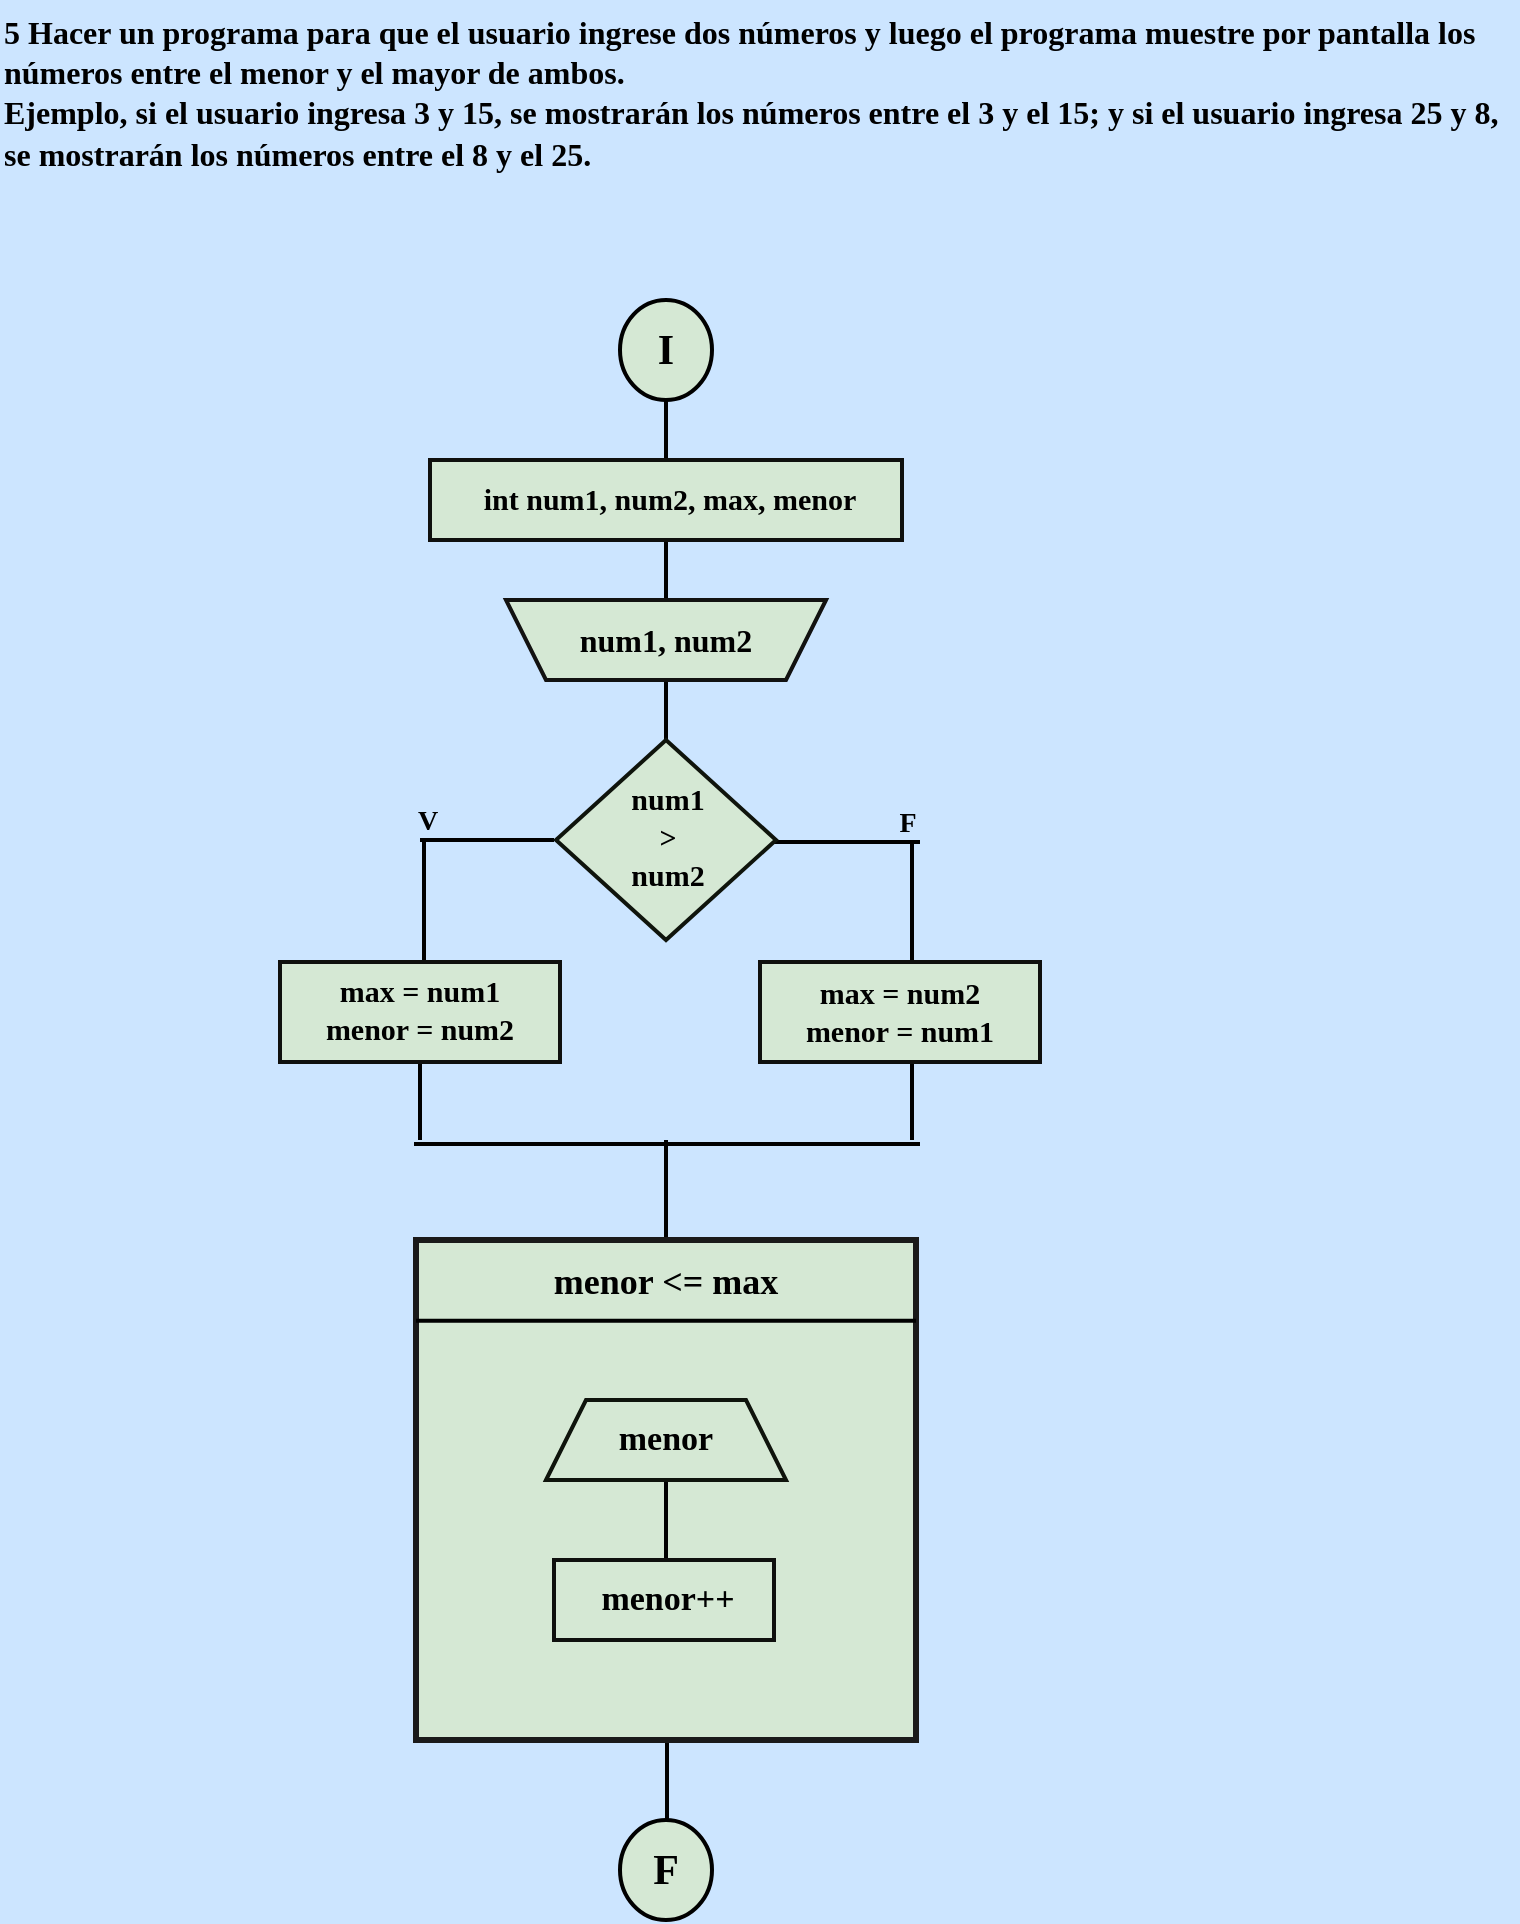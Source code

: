 <mxfile version="24.2.5" type="device">
  <diagram name="Página-1" id="ZIZXABrcDW0JbREKs7rB">
    <mxGraphModel dx="1420" dy="830" grid="1" gridSize="10" guides="1" tooltips="1" connect="1" arrows="1" fold="1" page="1" pageScale="1" pageWidth="827" pageHeight="1169" background="#CCE5FF" math="0" shadow="0">
      <root>
        <mxCell id="0" />
        <mxCell id="1" parent="0" />
        <mxCell id="qbTBAQ023xAR1wL4dDzm-1" value="&lt;b style=&quot;font-size: 16px;&quot;&gt;&lt;font style=&quot;font-size: 16px;&quot; color=&quot;#000000&quot; face=&quot;Comic Sans MS&quot;&gt;5 Hacer un programa para que el usuario ingrese dos números y luego el programa muestre por pantalla los números entre el menor y el mayor de ambos.&amp;nbsp;&lt;/font&gt;&lt;/b&gt;&lt;div&gt;&lt;b style=&quot;font-size: 16px;&quot;&gt;&lt;font style=&quot;font-size: 16px;&quot; color=&quot;#000000&quot; face=&quot;Comic Sans MS&quot;&gt;Ejemplo, si el usuario ingresa 3 y 15, se mostrarán los números entre el 3 y el 15; y si el usuario ingresa 25 y 8, se mostrarán los números entre el 8 y el 25.&lt;/font&gt;&lt;/b&gt;&lt;/div&gt;" style="text;whiteSpace=wrap;html=1;fontFamily=Architects Daughter;fontSource=https%3A%2F%2Ffonts.googleapis.com%2Fcss%3Ffamily%3DArchitects%2BDaughter;" vertex="1" parent="1">
          <mxGeometry x="50" y="10" width="759" height="100" as="geometry" />
        </mxCell>
        <mxCell id="qbTBAQ023xAR1wL4dDzm-27" value="" style="group;aspect=fixed;strokeWidth=2;strokeColor=#080808;fillColor=none;container=0;" vertex="1" connectable="0" parent="1">
          <mxGeometry x="258" y="630" width="250" height="250" as="geometry" />
        </mxCell>
        <mxCell id="qbTBAQ023xAR1wL4dDzm-39" value="" style="line;strokeWidth=2;direction=south;html=1;hachureGap=4;fontFamily=Architects Daughter;fontSource=https://fonts.googleapis.com/css?family=Architects+Daughter;strokeColor=#000000;container=0;" vertex="1" parent="1">
          <mxGeometry x="378" y="280" width="10" height="30" as="geometry" />
        </mxCell>
        <mxCell id="qbTBAQ023xAR1wL4dDzm-40" value="" style="line;strokeWidth=2;direction=south;html=1;hachureGap=4;fontFamily=Architects Daughter;fontSource=https://fonts.googleapis.com/css?family=Architects+Daughter;strokeColor=#000000;container=0;" vertex="1" parent="1">
          <mxGeometry x="378" y="210" width="10" height="30" as="geometry" />
        </mxCell>
        <mxCell id="qbTBAQ023xAR1wL4dDzm-41" value="" style="line;strokeWidth=2;direction=south;html=1;hachureGap=4;fontFamily=Architects Daughter;fontSource=https://fonts.googleapis.com/css?family=Architects+Daughter;strokeColor=#000000;container=0;" vertex="1" parent="1">
          <mxGeometry x="378" y="350" width="10" height="30" as="geometry" />
        </mxCell>
        <mxCell id="qbTBAQ023xAR1wL4dDzm-42" value="" style="line;strokeWidth=2;direction=south;html=1;hachureGap=4;fontFamily=Architects Daughter;fontSource=https://fonts.googleapis.com/css?family=Architects+Daughter;strokeColor=#000000;container=0;" vertex="1" parent="1">
          <mxGeometry x="255" y="541" width="10" height="39" as="geometry" />
        </mxCell>
        <mxCell id="qbTBAQ023xAR1wL4dDzm-44" value="" style="line;strokeWidth=2;direction=south;html=1;hachureGap=4;fontFamily=Architects Daughter;fontSource=https://fonts.googleapis.com/css?family=Architects+Daughter;strokeColor=#000000;container=0;" vertex="1" parent="1">
          <mxGeometry x="378" y="580" width="10" height="50" as="geometry" />
        </mxCell>
        <mxCell id="qbTBAQ023xAR1wL4dDzm-45" value="" style="line;strokeWidth=2;direction=south;html=1;hachureGap=4;fontFamily=Architects Daughter;fontSource=https://fonts.googleapis.com/css?family=Architects+Daughter;strokeColor=#000000;container=0;" vertex="1" parent="1">
          <mxGeometry x="501" y="541" width="10" height="39" as="geometry" />
        </mxCell>
        <mxCell id="qbTBAQ023xAR1wL4dDzm-46" value="" style="line;strokeWidth=2;direction=south;html=1;hachureGap=4;fontFamily=Architects Daughter;fontSource=https://fonts.googleapis.com/css?family=Architects+Daughter;strokeColor=#000000;container=0;" vertex="1" parent="1">
          <mxGeometry x="501" y="430" width="10" height="60" as="geometry" />
        </mxCell>
        <mxCell id="qbTBAQ023xAR1wL4dDzm-47" value="" style="line;strokeWidth=2;direction=south;html=1;hachureGap=4;fontFamily=Architects Daughter;fontSource=https://fonts.googleapis.com/css?family=Architects+Daughter;strokeColor=#000000;container=0;" vertex="1" parent="1">
          <mxGeometry x="257" y="430" width="10" height="60" as="geometry" />
        </mxCell>
        <mxCell id="qbTBAQ023xAR1wL4dDzm-49" value="" style="line;strokeWidth=2;html=1;perimeter=backbonePerimeter;points=[];outlineConnect=0;hachureGap=4;fontFamily=Architects Daughter;fontSource=https://fonts.googleapis.com/css?family=Architects+Daughter;strokeColor=#000000;container=0;" vertex="1" parent="1">
          <mxGeometry x="260" y="425" width="67" height="10" as="geometry" />
        </mxCell>
        <mxCell id="qbTBAQ023xAR1wL4dDzm-50" value="" style="line;strokeWidth=2;html=1;perimeter=backbonePerimeter;points=[];outlineConnect=0;hachureGap=4;fontFamily=Architects Daughter;fontSource=https://fonts.googleapis.com/css?family=Architects+Daughter;strokeColor=#000000;container=0;" vertex="1" parent="1">
          <mxGeometry x="437" y="426" width="73" height="10" as="geometry" />
        </mxCell>
        <mxCell id="qbTBAQ023xAR1wL4dDzm-52" value="" style="line;strokeWidth=2;html=1;perimeter=backbonePerimeter;points=[];outlineConnect=0;hachureGap=4;fontFamily=Architects Daughter;fontSource=https://fonts.googleapis.com/css?family=Architects+Daughter;strokeColor=#000000;container=0;" vertex="1" parent="1">
          <mxGeometry x="257" y="577" width="253" height="10" as="geometry" />
        </mxCell>
        <mxCell id="qbTBAQ023xAR1wL4dDzm-57" value="" style="line;strokeWidth=2;direction=south;html=1;hachureGap=4;fontFamily=Architects Daughter;fontSource=https://fonts.googleapis.com/css?family=Architects+Daughter;strokeColor=#000000;container=0;" vertex="1" parent="1">
          <mxGeometry x="378.5" y="880" width="10" height="40" as="geometry" />
        </mxCell>
        <mxCell id="qbTBAQ023xAR1wL4dDzm-59" value="&lt;b&gt;&lt;font color=&quot;#000000&quot; style=&quot;font-size: 14px;&quot; face=&quot;Comic Sans MS&quot;&gt;V&lt;/font&gt;&lt;/b&gt;" style="text;strokeColor=none;align=center;fillColor=none;html=1;verticalAlign=middle;whiteSpace=wrap;rounded=0;fontFamily=Architects Daughter;fontSource=https%3A%2F%2Ffonts.googleapis.com%2Fcss%3Ffamily%3DArchitects%2BDaughter;container=0;" vertex="1" parent="1">
          <mxGeometry x="244" y="406" width="40" height="30" as="geometry" />
        </mxCell>
        <mxCell id="qbTBAQ023xAR1wL4dDzm-60" value="&lt;b&gt;&lt;font color=&quot;#000000&quot; style=&quot;font-size: 14px;&quot; face=&quot;Comic Sans MS&quot;&gt;F&lt;/font&gt;&lt;/b&gt;" style="text;strokeColor=none;align=center;fillColor=none;html=1;verticalAlign=middle;whiteSpace=wrap;rounded=0;fontFamily=Architects Daughter;fontSource=https://fonts.googleapis.com/css?family=Architects+Daughter;container=0;" vertex="1" parent="1">
          <mxGeometry x="479" y="402" width="50" height="40" as="geometry" />
        </mxCell>
        <mxCell id="qbTBAQ023xAR1wL4dDzm-2" value="" style="strokeWidth=2;html=1;shape=mxgraph.flowchart.start_2;whiteSpace=wrap;rounded=0;labelBackgroundColor=none;strokeColor=#000000;align=center;verticalAlign=middle;fontFamily=Helvetica;fontSize=12;fontColor=default;fillColor=#d5e8d4;container=0;" vertex="1" parent="1">
          <mxGeometry x="360" y="160" width="46" height="50" as="geometry" />
        </mxCell>
        <mxCell id="qbTBAQ023xAR1wL4dDzm-4" value="&lt;b&gt;&lt;font style=&quot;font-size: 21px;&quot; color=&quot;#000000&quot; face=&quot;Comic Sans MS&quot;&gt;I&lt;/font&gt;&lt;/b&gt;" style="text;strokeColor=none;align=center;fillColor=none;html=1;verticalAlign=middle;whiteSpace=wrap;rounded=0;fontFamily=Architects Daughter;fontSource=https%3A%2F%2Ffonts.googleapis.com%2Fcss%3Ffamily%3DArchitects%2BDaughter;container=0;" vertex="1" parent="1">
          <mxGeometry x="363" y="165" width="40" height="40" as="geometry" />
        </mxCell>
        <mxCell id="qbTBAQ023xAR1wL4dDzm-3" value="" style="strokeWidth=2;html=1;shape=mxgraph.flowchart.start_2;whiteSpace=wrap;rounded=0;labelBackgroundColor=none;strokeColor=#000000;align=center;verticalAlign=middle;fontFamily=Helvetica;fontSize=12;fontColor=default;fillColor=#d5e8d4;container=0;" vertex="1" parent="1">
          <mxGeometry x="360" y="920" width="46" height="50" as="geometry" />
        </mxCell>
        <mxCell id="qbTBAQ023xAR1wL4dDzm-5" value="&lt;b&gt;&lt;font style=&quot;font-size: 21px;&quot; color=&quot;#000000&quot; face=&quot;Comic Sans MS&quot;&gt;F&lt;/font&gt;&lt;/b&gt;" style="text;strokeColor=none;align=center;fillColor=none;html=1;verticalAlign=middle;whiteSpace=wrap;rounded=0;fontFamily=Architects Daughter;fontSource=https://fonts.googleapis.com/css?family=Architects+Daughter;container=0;" vertex="1" parent="1">
          <mxGeometry x="363" y="925" width="40" height="40" as="geometry" />
        </mxCell>
        <mxCell id="qbTBAQ023xAR1wL4dDzm-8" value="" style="rounded=0;whiteSpace=wrap;html=1;labelBackgroundColor=none;strokeColor=#0f100e;strokeWidth=2;align=center;verticalAlign=middle;fontFamily=Helvetica;fontSize=12;fontColor=default;fillColor=#d5e8d4;container=0;" vertex="1" parent="1">
          <mxGeometry x="265" y="240" width="236" height="40" as="geometry" />
        </mxCell>
        <mxCell id="qbTBAQ023xAR1wL4dDzm-9" value="&lt;font size=&quot;1&quot; face=&quot;Comic Sans MS&quot; color=&quot;#000000&quot;&gt;&lt;b style=&quot;font-size: 15px;&quot;&gt;int num1, num2, max, menor&lt;/b&gt;&lt;/font&gt;" style="text;strokeColor=none;align=center;fillColor=none;html=1;verticalAlign=middle;whiteSpace=wrap;rounded=0;fontFamily=Architects Daughter;fontSource=https%3A%2F%2Ffonts.googleapis.com%2Fcss%3Ffamily%3DArchitects%2BDaughter;container=0;" vertex="1" parent="1">
          <mxGeometry x="279" y="250" width="212" height="20" as="geometry" />
        </mxCell>
        <mxCell id="qbTBAQ023xAR1wL4dDzm-14" value="" style="shape=trapezoid;perimeter=trapezoidPerimeter;whiteSpace=wrap;html=1;fixedSize=1;rounded=0;labelBackgroundColor=none;strokeColor=#121211;strokeWidth=2;align=center;verticalAlign=middle;fontFamily=Helvetica;fontSize=12;fontColor=default;fillColor=#d5e8d4;direction=west;container=0;" vertex="1" parent="1">
          <mxGeometry x="303" y="310" width="160" height="40" as="geometry">
            <mxRectangle x="-1020" y="-650" width="50" height="40" as="alternateBounds" />
          </mxGeometry>
        </mxCell>
        <mxCell id="qbTBAQ023xAR1wL4dDzm-15" value="&lt;b&gt;&lt;font color=&quot;#000000&quot; style=&quot;font-size: 16px;&quot; face=&quot;Comic Sans MS&quot;&gt;num1, num2&lt;/font&gt;&lt;/b&gt;" style="text;strokeColor=none;align=center;fillColor=none;html=1;verticalAlign=middle;whiteSpace=wrap;rounded=0;fontFamily=Architects Daughter;fontSource=https%3A%2F%2Ffonts.googleapis.com%2Fcss%3Ffamily%3DArchitects%2BDaughter;container=0;" vertex="1" parent="1">
          <mxGeometry x="323" y="315" width="120" height="30" as="geometry" />
        </mxCell>
        <mxCell id="qbTBAQ023xAR1wL4dDzm-13" value="" style="rhombus;whiteSpace=wrap;html=1;rounded=0;labelBackgroundColor=none;strokeColor=#0F140C;strokeWidth=2;align=center;verticalAlign=middle;fontFamily=Helvetica;fontSize=12;fontColor=default;fillColor=#d5e8d4;container=0;" vertex="1" parent="1">
          <mxGeometry x="328" y="380" width="110" height="100" as="geometry" />
        </mxCell>
        <mxCell id="qbTBAQ023xAR1wL4dDzm-19" value="&lt;b style=&quot;font-size: 15px;&quot;&gt;&lt;font color=&quot;#000000&quot; style=&quot;font-size: 15px;&quot; face=&quot;Comic Sans MS&quot;&gt;num1&lt;/font&gt;&lt;/b&gt;&lt;div style=&quot;font-size: 15px;&quot;&gt;&lt;b style=&quot;background-color: initial;&quot;&gt;&lt;font color=&quot;#000000&quot; style=&quot;font-size: 15px;&quot; face=&quot;Comic Sans MS&quot;&gt;&amp;gt;&lt;/font&gt;&lt;/b&gt;&lt;div&gt;&lt;div&gt;&lt;b&gt;&lt;font color=&quot;#000000&quot; style=&quot;font-size: 15px;&quot; face=&quot;Comic Sans MS&quot;&gt;num2&lt;/font&gt;&lt;/b&gt;&lt;/div&gt;&lt;/div&gt;&lt;/div&gt;" style="text;strokeColor=none;align=center;fillColor=none;html=1;verticalAlign=middle;whiteSpace=wrap;rounded=0;fontFamily=Architects Daughter;fontSource=https://fonts.googleapis.com/css?family=Architects+Daughter;container=0;" vertex="1" parent="1">
          <mxGeometry x="359" y="399" width="50" height="60" as="geometry" />
        </mxCell>
        <mxCell id="qbTBAQ023xAR1wL4dDzm-21" value="" style="rounded=0;whiteSpace=wrap;html=1;labelBackgroundColor=none;strokeColor=#0f100e;strokeWidth=2;align=center;verticalAlign=middle;fontFamily=Helvetica;fontSize=12;fontColor=default;fillColor=#d5e8d4;container=0;" vertex="1" parent="1">
          <mxGeometry x="190" y="491" width="140" height="50" as="geometry" />
        </mxCell>
        <mxCell id="qbTBAQ023xAR1wL4dDzm-23" value="&lt;b&gt;&lt;font style=&quot;font-size: 15px;&quot; color=&quot;#000000&quot; face=&quot;Comic Sans MS&quot;&gt;max = num1&lt;/font&gt;&lt;/b&gt;&lt;div&gt;&lt;b&gt;&lt;font style=&quot;font-size: 15px;&quot; color=&quot;#000000&quot; face=&quot;Comic Sans MS&quot;&gt;menor = num2&lt;/font&gt;&lt;/b&gt;&lt;/div&gt;" style="text;strokeColor=none;align=center;fillColor=none;html=1;verticalAlign=middle;whiteSpace=wrap;rounded=0;fontFamily=Architects Daughter;fontSource=https%3A%2F%2Ffonts.googleapis.com%2Fcss%3Ffamily%3DArchitects%2BDaughter;container=0;" vertex="1" parent="1">
          <mxGeometry x="200" y="490" width="120" height="50" as="geometry" />
        </mxCell>
        <mxCell id="qbTBAQ023xAR1wL4dDzm-22" value="" style="rounded=0;whiteSpace=wrap;html=1;labelBackgroundColor=none;strokeColor=#0f100e;strokeWidth=2;align=center;verticalAlign=middle;fontFamily=Helvetica;fontSize=12;fontColor=default;fillColor=#d5e8d4;container=0;" vertex="1" parent="1">
          <mxGeometry x="430" y="491" width="140" height="50" as="geometry" />
        </mxCell>
        <mxCell id="qbTBAQ023xAR1wL4dDzm-24" value="&lt;b&gt;&lt;font style=&quot;font-size: 15px;&quot; color=&quot;#000000&quot; face=&quot;Comic Sans MS&quot;&gt;max = num2&lt;/font&gt;&lt;/b&gt;&lt;div&gt;&lt;b&gt;&lt;font style=&quot;font-size: 15px;&quot; color=&quot;#000000&quot; face=&quot;Comic Sans MS&quot;&gt;menor = num1&lt;/font&gt;&lt;/b&gt;&lt;/div&gt;" style="text;strokeColor=none;align=center;fillColor=none;html=1;verticalAlign=middle;whiteSpace=wrap;rounded=0;fontFamily=Architects Daughter;fontSource=https://fonts.googleapis.com/css?family=Architects+Daughter;container=0;" vertex="1" parent="1">
          <mxGeometry x="440" y="491" width="120" height="50" as="geometry" />
        </mxCell>
        <mxCell id="qbTBAQ023xAR1wL4dDzm-28" value="" style="whiteSpace=wrap;html=1;aspect=fixed;rounded=0;labelBackgroundColor=none;strokeColor=#1A1A1A;strokeWidth=3;align=center;verticalAlign=middle;fontFamily=Helvetica;fontSize=12;fontColor=default;fillColor=#d5e8d4;container=0;" vertex="1" parent="1">
          <mxGeometry x="258" y="630" width="250" height="250" as="geometry" />
        </mxCell>
        <mxCell id="qbTBAQ023xAR1wL4dDzm-29" value="" style="edgeStyle=none;orthogonalLoop=1;jettySize=auto;html=1;rounded=0;strokeColor=#000000;fontFamily=Helvetica;fontSize=12;fontColor=default;fillColor=#B2C9AB;startArrow=none;startFill=0;endArrow=none;endFill=0;endSize=7;strokeWidth=2;" edge="1" parent="1">
          <mxGeometry width="80" relative="1" as="geometry">
            <mxPoint x="508" y="670.323" as="sourcePoint" />
            <mxPoint x="258" y="670.323" as="targetPoint" />
            <Array as="points" />
          </mxGeometry>
        </mxCell>
        <mxCell id="qbTBAQ023xAR1wL4dDzm-30" value="&lt;b&gt;&lt;font style=&quot;font-size: 18px;&quot; color=&quot;#000000&quot; face=&quot;Comic Sans MS&quot;&gt;menor &amp;lt;= max&lt;/font&gt;&lt;/b&gt;" style="text;strokeColor=none;align=center;fillColor=none;html=1;verticalAlign=middle;whiteSpace=wrap;rounded=0;fontFamily=Architects Daughter;fontSource=https%3A%2F%2Ffonts.googleapis.com%2Fcss%3Ffamily%3DArchitects%2BDaughter;container=0;" vertex="1" parent="1">
          <mxGeometry x="313" y="636" width="140" height="30" as="geometry" />
        </mxCell>
        <mxCell id="qbTBAQ023xAR1wL4dDzm-43" value="" style="line;strokeWidth=2;direction=south;html=1;hachureGap=4;fontFamily=Architects Daughter;fontSource=https://fonts.googleapis.com/css?family=Architects+Daughter;strokeColor=#000000;container=0;" vertex="1" parent="1">
          <mxGeometry x="378" y="750" width="10" height="40" as="geometry" />
        </mxCell>
        <mxCell id="qbTBAQ023xAR1wL4dDzm-31" value="" style="shape=trapezoid;perimeter=trapezoidPerimeter;whiteSpace=wrap;html=1;fixedSize=1;rounded=0;labelBackgroundColor=none;strokeColor=#0F140C;strokeWidth=2;align=center;verticalAlign=middle;fontFamily=Helvetica;fontSize=12;fontColor=default;fillColor=#d5e8d4;container=0;" vertex="1" parent="1">
          <mxGeometry x="323" y="710" width="120" height="40" as="geometry" />
        </mxCell>
        <mxCell id="qbTBAQ023xAR1wL4dDzm-33" value="&lt;b&gt;&lt;font style=&quot;font-size: 17px;&quot; color=&quot;#000000&quot; face=&quot;Comic Sans MS&quot;&gt;menor&lt;/font&gt;&lt;/b&gt;" style="text;strokeColor=none;align=center;fillColor=none;html=1;verticalAlign=middle;whiteSpace=wrap;rounded=0;fontFamily=Architects Daughter;fontSource=https%3A%2F%2Ffonts.googleapis.com%2Fcss%3Ffamily%3DArchitects%2BDaughter;container=0;" vertex="1" parent="1">
          <mxGeometry x="328" y="710" width="110" height="40" as="geometry" />
        </mxCell>
        <mxCell id="qbTBAQ023xAR1wL4dDzm-32" value="" style="rounded=0;whiteSpace=wrap;html=1;labelBackgroundColor=none;strokeColor=#0f100e;strokeWidth=2;align=center;verticalAlign=middle;fontFamily=Helvetica;fontSize=12;fontColor=default;fillColor=#d5e8d4;container=0;" vertex="1" parent="1">
          <mxGeometry x="327" y="790" width="110" height="40" as="geometry" />
        </mxCell>
        <mxCell id="qbTBAQ023xAR1wL4dDzm-37" value="&lt;b&gt;&lt;font style=&quot;font-size: 17px;&quot; color=&quot;#000000&quot; face=&quot;Comic Sans MS&quot;&gt;menor++&lt;/font&gt;&lt;/b&gt;" style="text;strokeColor=none;align=center;fillColor=none;html=1;verticalAlign=middle;whiteSpace=wrap;rounded=0;fontFamily=Architects Daughter;fontSource=https://fonts.googleapis.com/css?family=Architects+Daughter;container=0;" vertex="1" parent="1">
          <mxGeometry x="329" y="790" width="110" height="40" as="geometry" />
        </mxCell>
      </root>
    </mxGraphModel>
  </diagram>
</mxfile>
